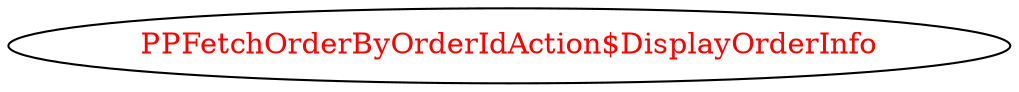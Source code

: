 digraph dependencyGraph {
 concentrate=true;
 ranksep="2.0";
 rankdir="LR"; 
 splines="ortho";
"PPFetchOrderByOrderIdAction$DisplayOrderInfo" [fontcolor="red"];
}